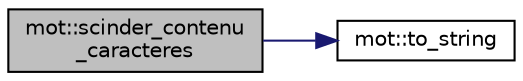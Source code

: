 digraph "mot::scinder_contenu_caracteres"
{
  edge [fontname="Helvetica",fontsize="10",labelfontname="Helvetica",labelfontsize="10"];
  node [fontname="Helvetica",fontsize="10",shape=record];
  rankdir="LR";
  Node10 [label="mot::scinder_contenu\l_caracteres",height=0.2,width=0.4,color="black", fillcolor="grey75", style="filled", fontcolor="black"];
  Node10 -> Node11 [color="midnightblue",fontsize="10",style="solid",fontname="Helvetica"];
  Node11 [label="mot::to_string",height=0.2,width=0.4,color="black", fillcolor="white", style="filled",URL="$classmot.html#a1e396c3ea1e2c2336ea44fbbad47fd0a",tooltip="Retourne le mot au format QString. "];
}
